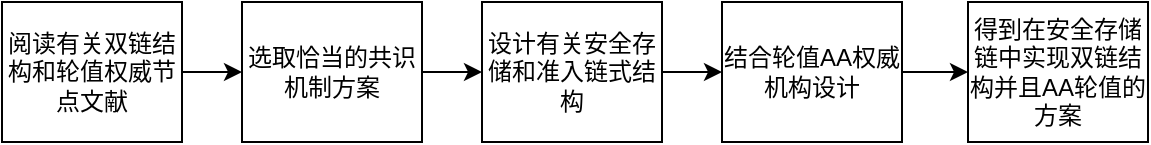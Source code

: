 <mxfile version="21.1.5" type="github">
  <diagram name="第 1 页" id="ECOVIYolX-EB28k0KYA9">
    <mxGraphModel dx="875" dy="404" grid="1" gridSize="10" guides="1" tooltips="1" connect="1" arrows="1" fold="1" page="1" pageScale="1" pageWidth="413" pageHeight="291" math="0" shadow="0">
      <root>
        <mxCell id="0" />
        <mxCell id="1" parent="0" />
        <mxCell id="IhDVefO665dz2xXuRIb_-5" value="" style="edgeStyle=orthogonalEdgeStyle;rounded=0;orthogonalLoop=1;jettySize=auto;html=1;" edge="1" parent="1" source="IhDVefO665dz2xXuRIb_-1" target="IhDVefO665dz2xXuRIb_-4">
          <mxGeometry relative="1" as="geometry" />
        </mxCell>
        <mxCell id="IhDVefO665dz2xXuRIb_-1" value="阅读有关双链结构和轮值权威节点文献" style="rounded=0;whiteSpace=wrap;html=1;" vertex="1" parent="1">
          <mxGeometry x="120" y="90" width="90" height="70" as="geometry" />
        </mxCell>
        <mxCell id="IhDVefO665dz2xXuRIb_-7" value="" style="edgeStyle=orthogonalEdgeStyle;rounded=0;orthogonalLoop=1;jettySize=auto;html=1;" edge="1" parent="1" source="IhDVefO665dz2xXuRIb_-4" target="IhDVefO665dz2xXuRIb_-6">
          <mxGeometry relative="1" as="geometry" />
        </mxCell>
        <mxCell id="IhDVefO665dz2xXuRIb_-4" value="选取恰当的共识机制方案" style="rounded=0;whiteSpace=wrap;html=1;" vertex="1" parent="1">
          <mxGeometry x="240" y="90" width="90" height="70" as="geometry" />
        </mxCell>
        <mxCell id="IhDVefO665dz2xXuRIb_-9" value="" style="edgeStyle=orthogonalEdgeStyle;rounded=0;orthogonalLoop=1;jettySize=auto;html=1;" edge="1" parent="1" source="IhDVefO665dz2xXuRIb_-6" target="IhDVefO665dz2xXuRIb_-8">
          <mxGeometry relative="1" as="geometry" />
        </mxCell>
        <mxCell id="IhDVefO665dz2xXuRIb_-6" value="设计有关安全存储和准入链式结构" style="rounded=0;whiteSpace=wrap;html=1;" vertex="1" parent="1">
          <mxGeometry x="360" y="90" width="90" height="70" as="geometry" />
        </mxCell>
        <mxCell id="IhDVefO665dz2xXuRIb_-11" value="" style="edgeStyle=orthogonalEdgeStyle;rounded=0;orthogonalLoop=1;jettySize=auto;html=1;" edge="1" parent="1" source="IhDVefO665dz2xXuRIb_-8" target="IhDVefO665dz2xXuRIb_-10">
          <mxGeometry relative="1" as="geometry" />
        </mxCell>
        <mxCell id="IhDVefO665dz2xXuRIb_-8" value="结合轮值AA权威机构设计" style="rounded=0;whiteSpace=wrap;html=1;" vertex="1" parent="1">
          <mxGeometry x="480" y="90" width="90" height="70" as="geometry" />
        </mxCell>
        <mxCell id="IhDVefO665dz2xXuRIb_-10" value="得到在安全存储链中实现双链结构并且AA轮值的方案" style="rounded=0;whiteSpace=wrap;html=1;" vertex="1" parent="1">
          <mxGeometry x="603" y="90" width="90" height="70" as="geometry" />
        </mxCell>
      </root>
    </mxGraphModel>
  </diagram>
</mxfile>
